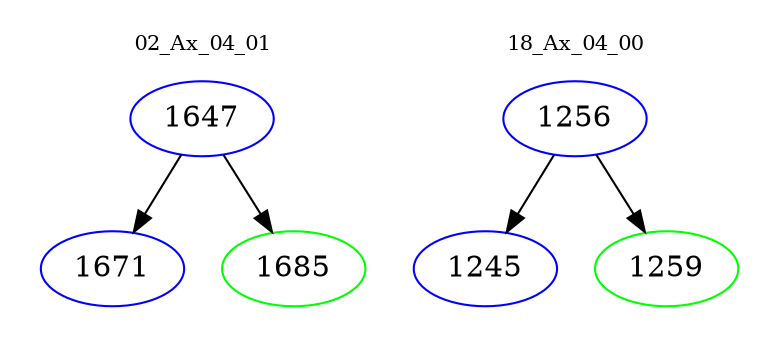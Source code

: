 digraph{
subgraph cluster_0 {
color = white
label = "02_Ax_04_01";
fontsize=10;
T0_1647 [label="1647", color="blue"]
T0_1647 -> T0_1671 [color="black"]
T0_1671 [label="1671", color="blue"]
T0_1647 -> T0_1685 [color="black"]
T0_1685 [label="1685", color="green"]
}
subgraph cluster_1 {
color = white
label = "18_Ax_04_00";
fontsize=10;
T1_1256 [label="1256", color="blue"]
T1_1256 -> T1_1245 [color="black"]
T1_1245 [label="1245", color="blue"]
T1_1256 -> T1_1259 [color="black"]
T1_1259 [label="1259", color="green"]
}
}
